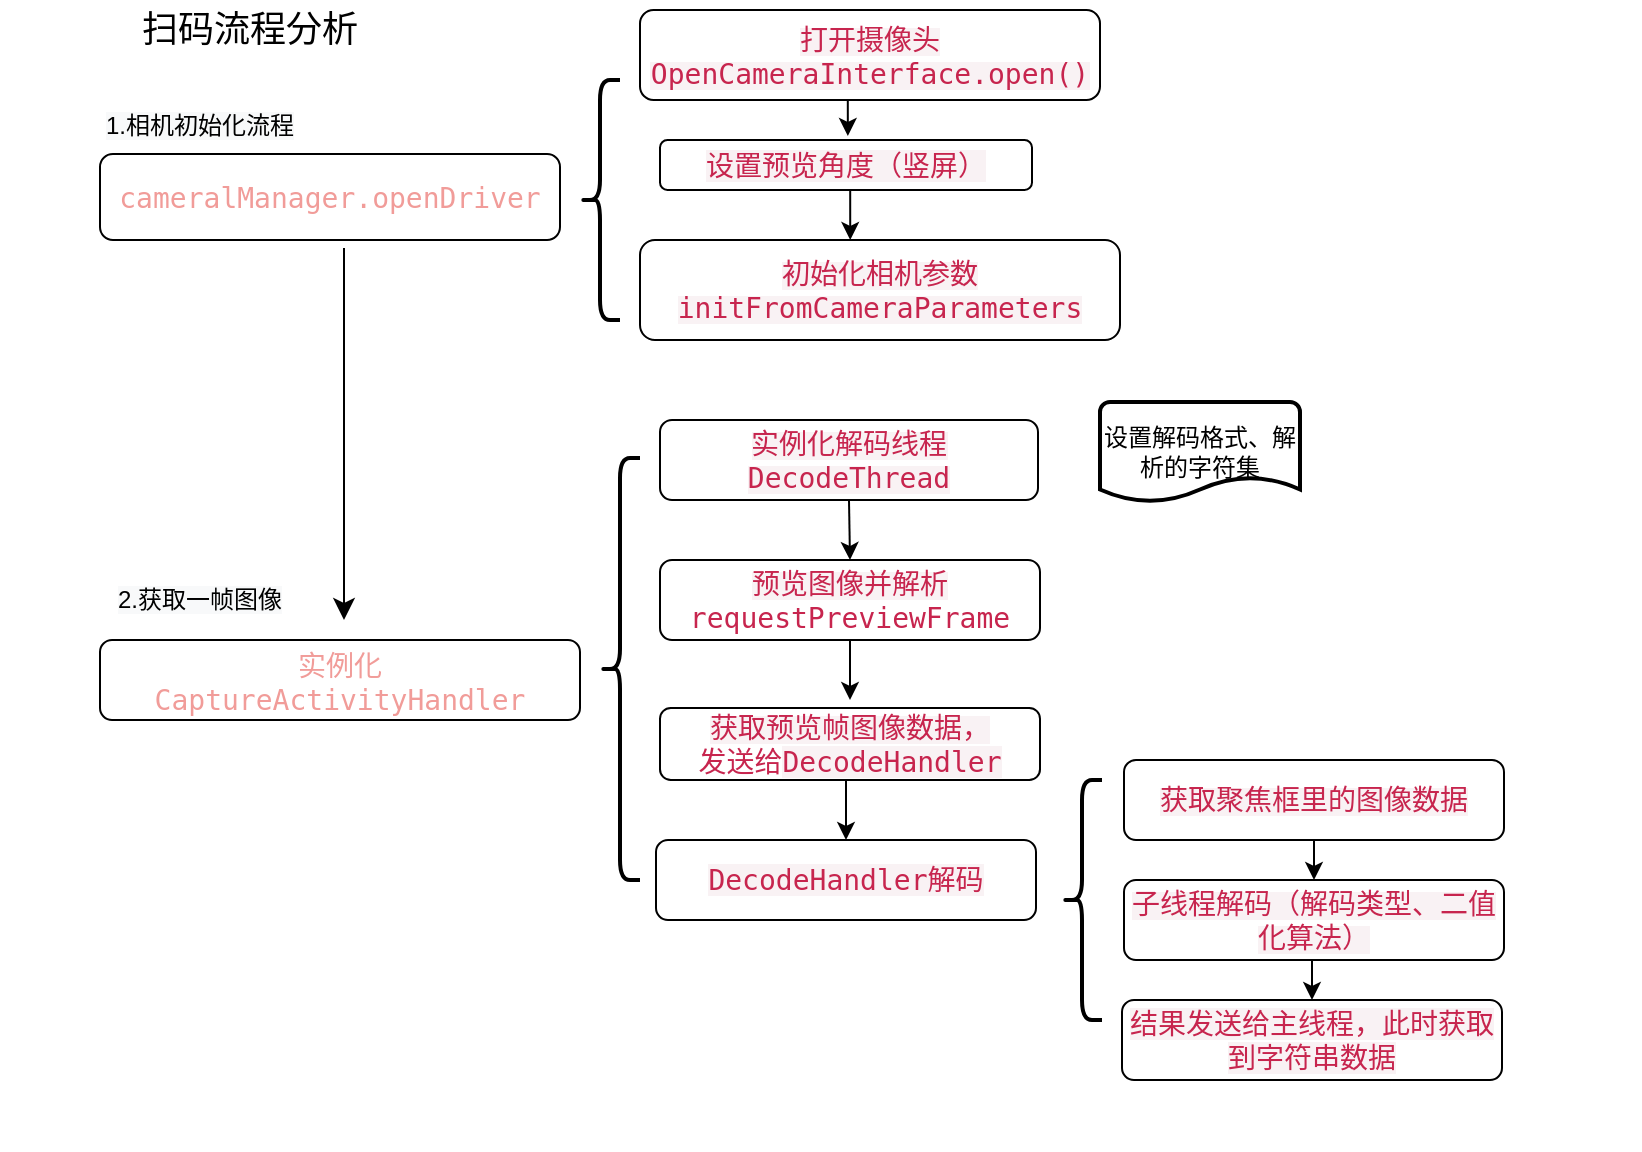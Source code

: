 <mxfile version="13.6.2" type="github">
  <diagram id="C5RBs43oDa-KdzZeNtuy" name="Page-1">
    <mxGraphModel dx="1773" dy="523" grid="1" gridSize="10" guides="1" tooltips="1" connect="1" arrows="1" fold="1" page="1" pageScale="1" pageWidth="827" pageHeight="1169" background="#ffffff" math="0" shadow="0">
      <root>
        <mxCell id="WIyWlLk6GJQsqaUBKTNV-0" />
        <mxCell id="WIyWlLk6GJQsqaUBKTNV-1" parent="WIyWlLk6GJQsqaUBKTNV-0" />
        <mxCell id="WIyWlLk6GJQsqaUBKTNV-7" value="&lt;font color=&quot;#f19c99&quot;&gt;&lt;span class=&quot;token punctuation&quot; style=&quot;box-sizing: border-box ; outline: 0px ; margin: 0px ; padding: 0px ; font-family: &amp;#34;source code pro&amp;#34; , &amp;#34;dejavu sans mono&amp;#34; , &amp;#34;ubuntu mono&amp;#34; , &amp;#34;anonymous pro&amp;#34; , &amp;#34;droid sans mono&amp;#34; , &amp;#34;menlo&amp;#34; , &amp;#34;monaco&amp;#34; , &amp;#34;consolas&amp;#34; , &amp;#34;inconsolata&amp;#34; , &amp;#34;courier&amp;#34; , monospace , &amp;#34;pingfang sc&amp;#34; , &amp;#34;microsoft yahei&amp;#34; , sans-serif ; font-size: 14px ; overflow-wrap: break-word ; font-stretch: normal ; line-height: normal&quot;&gt;cameralManager.&lt;/span&gt;&lt;span class=&quot;token function&quot; style=&quot;box-sizing: border-box ; outline: 0px ; margin: 0px ; padding: 0px ; font-family: &amp;#34;source code pro&amp;#34; , &amp;#34;dejavu sans mono&amp;#34; , &amp;#34;ubuntu mono&amp;#34; , &amp;#34;anonymous pro&amp;#34; , &amp;#34;droid sans mono&amp;#34; , &amp;#34;menlo&amp;#34; , &amp;#34;monaco&amp;#34; , &amp;#34;consolas&amp;#34; , &amp;#34;inconsolata&amp;#34; , &amp;#34;courier&amp;#34; , monospace , &amp;#34;pingfang sc&amp;#34; , &amp;#34;microsoft yahei&amp;#34; , sans-serif ; font-size: 14px ; overflow-wrap: break-word ; font-stretch: normal ; line-height: normal&quot;&gt;openDriver&lt;/span&gt;&lt;/font&gt;" style="rounded=1;whiteSpace=wrap;html=1;fontSize=12;glass=0;strokeWidth=1;shadow=0;" parent="WIyWlLk6GJQsqaUBKTNV-1" vertex="1">
          <mxGeometry x="40" y="97" width="230" height="43" as="geometry" />
        </mxCell>
        <mxCell id="TI4Sm9KQDW-ezL8yFI-L-0" value="" style="rounded=0;html=1;jettySize=auto;orthogonalLoop=1;fontSize=11;endArrow=classic;endFill=1;endSize=8;strokeWidth=1;shadow=0;labelBackgroundColor=none;edgeStyle=orthogonalEdgeStyle;" edge="1" parent="WIyWlLk6GJQsqaUBKTNV-1">
          <mxGeometry relative="1" as="geometry">
            <mxPoint x="162" y="144" as="sourcePoint" />
            <mxPoint x="162" y="330" as="targetPoint" />
          </mxGeometry>
        </mxCell>
        <mxCell id="TI4Sm9KQDW-ezL8yFI-L-29" style="edgeStyle=orthogonalEdgeStyle;rounded=0;orthogonalLoop=1;jettySize=auto;html=1;exitX=0.5;exitY=1;exitDx=0;exitDy=0;entryX=0.548;entryY=-0.08;entryDx=0;entryDy=0;entryPerimeter=0;endArrow=classic;endFill=1;" edge="1" parent="WIyWlLk6GJQsqaUBKTNV-1">
          <mxGeometry relative="1" as="geometry">
            <mxPoint x="417" y="70" as="sourcePoint" />
            <mxPoint x="413.928" y="88" as="targetPoint" />
          </mxGeometry>
        </mxCell>
        <mxCell id="TI4Sm9KQDW-ezL8yFI-L-2" value="&lt;span style=&quot;background-color: rgb(249 , 242 , 244)&quot;&gt;&lt;font color=&quot;#c7254e&quot; face=&quot;source code pro, dejavu sans mono, ubuntu mono, anonymous pro, droid sans mono, menlo, monaco, consolas, inconsolata, courier, monospace, pingfang sc, microsoft yahei, sans-serif&quot;&gt;&lt;span style=&quot;font-size: 14px&quot;&gt;打开摄像头OpenCameraInterface.open()&lt;/span&gt;&lt;/font&gt;&lt;/span&gt;&lt;span style=&quot;color: rgba(0 , 0 , 0 , 0) ; font-family: monospace ; font-size: 0px&quot;&gt;%3CmxGraphModel%3E%3Croot%3E%3CmxCell%20id%3D%220%22%2F%3E%3CmxCell%20id%3D%221%22%20parent%3D%220%22%2F%3E%3CmxCell%20id%3D%222%22%20value%3D%22%26lt%3Bspan%20style%3D%26quot%3Bcolor%3A%20rgb(199%20%2C%2037%20%2C%2078)%20%3B%20font-family%3A%20%26amp%3B%2334%3Bsource%20code%20pro%26amp%3B%2334%3B%20%2C%20%26amp%3B%2334%3Bdejavu%20sans%20mono%26amp%3B%2334%3B%20%2C%20%26amp%3B%2334%3Bubuntu%20mono%26amp%3B%2334%3B%20%2C%20%26amp%3B%2334%3Banonymous%20pro%26amp%3B%2334%3B%20%2C%20%26amp%3B%2334%3Bdroid%20sans%20mono%26amp%3B%2334%3B%20%2C%20%26amp%3B%2334%3Bmenlo%26amp%3B%2334%3B%20%2C%20%26amp%3B%2334%3Bmonaco%26amp%3B%2334%3B%20%2C%20%26amp%3B%2334%3Bconsolas%26amp%3B%2334%3B%20%2C%20%26amp%3B%2334%3Binconsolata%26amp%3B%2334%3B%20%2C%20%26amp%3B%2334%3Bcourier%26amp%3B%2334%3B%20%2C%20monospace%20%2C%20%26amp%3B%2334%3Bpingfang%20sc%26amp%3B%2334%3B%20%2C%20%26amp%3B%2334%3Bmicrosoft%20yahei%26amp%3B%2334%3B%20%2C%20sans-serif%20%3B%20font-size%3A%2014px%20%3B%20background-color%3A%20rgb(249%20%2C%20242%20%2C%20244)%26quot%3B%26gt%3BinitCamera%26lt%3B%2Fspan%26gt%3B%22%20style%3D%22rounded%3D1%3BwhiteSpace%3Dwrap%3Bhtml%3D1%3BfontSize%3D12%3Bglass%3D0%3BstrokeWidth%3D1%3Bshadow%3D0%3B%22%20vertex%3D%221%22%20parent%3D%221%22%3E%3CmxGeometry%20x%3D%22160%22%20y%3D%2280%22%20width%3D%22120%22%20height%3D%2240%22%20as%3D%22geometry%22%2F%3E%3C%2FmxCell%3E%3C%2Froot%3E%3C%2FmxGraphModel%3&lt;/span&gt;&lt;span style=&quot;color: rgb(199 , 37 , 78) ; font-family: &amp;#34;source code pro&amp;#34; , &amp;#34;dejavu sans mono&amp;#34; , &amp;#34;ubuntu mono&amp;#34; , &amp;#34;anonymous pro&amp;#34; , &amp;#34;droid sans mono&amp;#34; , &amp;#34;menlo&amp;#34; , &amp;#34;monaco&amp;#34; , &amp;#34;consolas&amp;#34; , &amp;#34;inconsolata&amp;#34; , &amp;#34;courier&amp;#34; , monospace , &amp;#34;pingfang sc&amp;#34; , &amp;#34;microsoft yahei&amp;#34; , sans-serif ; font-size: 14px ; background-color: rgb(249 , 242 , 244)&quot;&gt;&lt;br&gt;&lt;/span&gt;" style="rounded=1;whiteSpace=wrap;html=1;fontSize=12;glass=0;strokeWidth=1;shadow=0;" vertex="1" parent="WIyWlLk6GJQsqaUBKTNV-1">
          <mxGeometry x="310" y="25" width="230" height="45" as="geometry" />
        </mxCell>
        <mxCell id="TI4Sm9KQDW-ezL8yFI-L-30" style="edgeStyle=orthogonalEdgeStyle;rounded=0;orthogonalLoop=1;jettySize=auto;html=1;exitX=0.5;exitY=1;exitDx=0;exitDy=0;entryX=0.438;entryY=0;entryDx=0;entryDy=0;entryPerimeter=0;endArrow=classic;endFill=1;" edge="1" parent="WIyWlLk6GJQsqaUBKTNV-1" source="TI4Sm9KQDW-ezL8yFI-L-3" target="TI4Sm9KQDW-ezL8yFI-L-4">
          <mxGeometry relative="1" as="geometry" />
        </mxCell>
        <mxCell id="TI4Sm9KQDW-ezL8yFI-L-3" value="&lt;span style=&quot;color: rgb(199 , 37 , 78) ; font-family: &amp;#34;source code pro&amp;#34; , &amp;#34;dejavu sans mono&amp;#34; , &amp;#34;ubuntu mono&amp;#34; , &amp;#34;anonymous pro&amp;#34; , &amp;#34;droid sans mono&amp;#34; , &amp;#34;menlo&amp;#34; , &amp;#34;monaco&amp;#34; , &amp;#34;consolas&amp;#34; , &amp;#34;inconsolata&amp;#34; , &amp;#34;courier&amp;#34; , monospace , &amp;#34;pingfang sc&amp;#34; , &amp;#34;microsoft yahei&amp;#34; , sans-serif ; font-size: 14px ; background-color: rgb(249 , 242 , 244)&quot;&gt;设置预览角度（竖屏）&lt;br&gt;&lt;/span&gt;" style="rounded=1;whiteSpace=wrap;html=1;fontSize=12;glass=0;strokeWidth=1;shadow=0;" vertex="1" parent="WIyWlLk6GJQsqaUBKTNV-1">
          <mxGeometry x="320" y="90" width="186" height="25" as="geometry" />
        </mxCell>
        <mxCell id="TI4Sm9KQDW-ezL8yFI-L-4" value="&lt;span style=&quot;background-color: rgb(249 , 242 , 244)&quot;&gt;&lt;font color=&quot;#c7254e&quot; face=&quot;source code pro, dejavu sans mono, ubuntu mono, anonymous pro, droid sans mono, menlo, monaco, consolas, inconsolata, courier, monospace, pingfang sc, microsoft yahei, sans-serif&quot;&gt;&lt;span style=&quot;font-size: 14px&quot;&gt;初始化相机参数initFromCameraParameters&lt;/span&gt;&lt;/font&gt;&lt;br&gt;&lt;/span&gt;" style="rounded=1;whiteSpace=wrap;html=1;fontSize=12;glass=0;strokeWidth=1;shadow=0;" vertex="1" parent="WIyWlLk6GJQsqaUBKTNV-1">
          <mxGeometry x="310" y="140" width="240" height="50" as="geometry" />
        </mxCell>
        <mxCell id="TI4Sm9KQDW-ezL8yFI-L-35" style="edgeStyle=orthogonalEdgeStyle;rounded=0;orthogonalLoop=1;jettySize=auto;html=1;exitX=0.5;exitY=1;exitDx=0;exitDy=0;entryX=0.5;entryY=0;entryDx=0;entryDy=0;endArrow=classic;endFill=1;" edge="1" parent="WIyWlLk6GJQsqaUBKTNV-1" source="TI4Sm9KQDW-ezL8yFI-L-7" target="TI4Sm9KQDW-ezL8yFI-L-10">
          <mxGeometry relative="1" as="geometry" />
        </mxCell>
        <mxCell id="TI4Sm9KQDW-ezL8yFI-L-7" value="&lt;span style=&quot;background-color: rgb(249 , 242 , 244)&quot;&gt;&lt;font color=&quot;#c7254e&quot; face=&quot;source code pro, dejavu sans mono, ubuntu mono, anonymous pro, droid sans mono, menlo, monaco, consolas, inconsolata, courier, monospace, pingfang sc, microsoft yahei, sans-serif&quot;&gt;&lt;span style=&quot;font-size: 14px&quot;&gt;实例化解码线程&lt;br&gt;&lt;/span&gt;&lt;span style=&quot;font-size: 14px&quot;&gt;DecodeThread&lt;/span&gt;&lt;/font&gt;&lt;br&gt;&lt;/span&gt;" style="rounded=1;whiteSpace=wrap;html=1;fontSize=12;glass=0;strokeWidth=1;shadow=0;" vertex="1" parent="WIyWlLk6GJQsqaUBKTNV-1">
          <mxGeometry x="320" y="230" width="189" height="40" as="geometry" />
        </mxCell>
        <mxCell id="TI4Sm9KQDW-ezL8yFI-L-36" style="edgeStyle=orthogonalEdgeStyle;rounded=0;orthogonalLoop=1;jettySize=auto;html=1;exitX=0.5;exitY=1;exitDx=0;exitDy=0;endArrow=classic;endFill=1;" edge="1" parent="WIyWlLk6GJQsqaUBKTNV-1" source="TI4Sm9KQDW-ezL8yFI-L-10">
          <mxGeometry relative="1" as="geometry">
            <mxPoint x="415" y="370" as="targetPoint" />
          </mxGeometry>
        </mxCell>
        <mxCell id="TI4Sm9KQDW-ezL8yFI-L-10" value="&lt;span style=&quot;background-color: rgb(249 , 242 , 244)&quot;&gt;&lt;font color=&quot;#c7254e&quot; face=&quot;source code pro, dejavu sans mono, ubuntu mono, anonymous pro, droid sans mono, menlo, monaco, consolas, inconsolata, courier, monospace, pingfang sc, microsoft yahei, sans-serif&quot;&gt;&lt;span style=&quot;font-size: 14px&quot;&gt;预览图像并解析&lt;br&gt;&lt;/span&gt;&lt;/font&gt;&lt;/span&gt;&lt;font color=&quot;#c7254e&quot; face=&quot;source code pro, dejavu sans mono, ubuntu mono, anonymous pro, droid sans mono, menlo, monaco, consolas, inconsolata, courier, monospace, pingfang sc, microsoft yahei, sans-serif&quot;&gt;&lt;span style=&quot;font-size: 14px&quot;&gt;requestPreviewFrame&lt;/span&gt;&lt;/font&gt;" style="rounded=1;whiteSpace=wrap;html=1;fontSize=12;glass=0;strokeWidth=1;shadow=0;" vertex="1" parent="WIyWlLk6GJQsqaUBKTNV-1">
          <mxGeometry x="320" y="300" width="190" height="40" as="geometry" />
        </mxCell>
        <mxCell id="TI4Sm9KQDW-ezL8yFI-L-12" value="设置解码格式、解析的字符集&lt;br&gt;" style="strokeWidth=2;html=1;shape=mxgraph.flowchart.document2;whiteSpace=wrap;size=0.25;" vertex="1" parent="WIyWlLk6GJQsqaUBKTNV-1">
          <mxGeometry x="540" y="221" width="100" height="50" as="geometry" />
        </mxCell>
        <mxCell id="TI4Sm9KQDW-ezL8yFI-L-38" style="edgeStyle=orthogonalEdgeStyle;rounded=0;orthogonalLoop=1;jettySize=auto;html=1;exitX=0.5;exitY=1;exitDx=0;exitDy=0;entryX=0.5;entryY=0;entryDx=0;entryDy=0;endArrow=classic;endFill=1;" edge="1" parent="WIyWlLk6GJQsqaUBKTNV-1" source="TI4Sm9KQDW-ezL8yFI-L-14" target="TI4Sm9KQDW-ezL8yFI-L-26">
          <mxGeometry relative="1" as="geometry" />
        </mxCell>
        <mxCell id="TI4Sm9KQDW-ezL8yFI-L-14" value="&lt;span style=&quot;background-color: rgb(249 , 242 , 244)&quot;&gt;&lt;font color=&quot;#c7254e&quot; face=&quot;source code pro, dejavu sans mono, ubuntu mono, anonymous pro, droid sans mono, menlo, monaco, consolas, inconsolata, courier, monospace, pingfang sc, microsoft yahei, sans-serif&quot;&gt;&lt;span style=&quot;font-size: 14px&quot;&gt;获取预览帧图像数据，&lt;/span&gt;&lt;br&gt;&lt;/font&gt;&lt;/span&gt;&lt;font color=&quot;#c7254e&quot; face=&quot;source code pro, dejavu sans mono, ubuntu mono, anonymous pro, droid sans mono, menlo, monaco, consolas, inconsolata, courier, monospace, pingfang sc, microsoft yahei, sans-serif&quot;&gt;&lt;span style=&quot;font-size: 14px&quot;&gt;发送给&lt;/span&gt;&lt;/font&gt;&lt;span style=&quot;color: rgb(199 , 37 , 78) ; font-family: &amp;#34;source code pro&amp;#34; , &amp;#34;dejavu sans mono&amp;#34; , &amp;#34;ubuntu mono&amp;#34; , &amp;#34;anonymous pro&amp;#34; , &amp;#34;droid sans mono&amp;#34; , &amp;#34;menlo&amp;#34; , &amp;#34;monaco&amp;#34; , &amp;#34;consolas&amp;#34; , &amp;#34;inconsolata&amp;#34; , &amp;#34;courier&amp;#34; , monospace , &amp;#34;pingfang sc&amp;#34; , &amp;#34;microsoft yahei&amp;#34; , sans-serif ; font-size: 14px ; background-color: rgb(249 , 242 , 244)&quot;&gt;DecodeHandler&lt;/span&gt;" style="rounded=1;whiteSpace=wrap;html=1;fontSize=12;glass=0;strokeWidth=1;shadow=0;" vertex="1" parent="WIyWlLk6GJQsqaUBKTNV-1">
          <mxGeometry x="320" y="374" width="190" height="36" as="geometry" />
        </mxCell>
        <mxCell id="TI4Sm9KQDW-ezL8yFI-L-39" style="edgeStyle=orthogonalEdgeStyle;rounded=0;orthogonalLoop=1;jettySize=auto;html=1;exitX=0.5;exitY=1;exitDx=0;exitDy=0;entryX=0.5;entryY=0;entryDx=0;entryDy=0;endArrow=classic;endFill=1;" edge="1" parent="WIyWlLk6GJQsqaUBKTNV-1" source="TI4Sm9KQDW-ezL8yFI-L-15" target="TI4Sm9KQDW-ezL8yFI-L-18">
          <mxGeometry relative="1" as="geometry" />
        </mxCell>
        <mxCell id="TI4Sm9KQDW-ezL8yFI-L-15" value="&lt;font color=&quot;#c7254e&quot; face=&quot;source code pro, dejavu sans mono, ubuntu mono, anonymous pro, droid sans mono, menlo, monaco, consolas, inconsolata, courier, monospace, pingfang sc, microsoft yahei, sans-serif&quot;&gt;&lt;span style=&quot;background-color: rgb(249 , 242 , 244)&quot;&gt;&lt;span style=&quot;font-size: 14px&quot;&gt;获取聚焦框里的图像数据&lt;/span&gt;&lt;br&gt;&lt;/span&gt;&lt;/font&gt;" style="rounded=1;whiteSpace=wrap;html=1;fontSize=12;glass=0;strokeWidth=1;shadow=0;" vertex="1" parent="WIyWlLk6GJQsqaUBKTNV-1">
          <mxGeometry x="552" y="400" width="190" height="40" as="geometry" />
        </mxCell>
        <mxCell id="TI4Sm9KQDW-ezL8yFI-L-17" value="&lt;font color=&quot;#c7254e&quot; face=&quot;source code pro, dejavu sans mono, ubuntu mono, anonymous pro, droid sans mono, menlo, monaco, consolas, inconsolata, courier, monospace, pingfang sc, microsoft yahei, sans-serif&quot;&gt;&lt;span style=&quot;font-size: 14px ; background-color: rgb(249 , 242 , 244)&quot;&gt;结果发送给主线程，此时获取到字符串数据&lt;/span&gt;&lt;/font&gt;" style="rounded=1;whiteSpace=wrap;html=1;fontSize=12;glass=0;strokeWidth=1;shadow=0;" vertex="1" parent="WIyWlLk6GJQsqaUBKTNV-1">
          <mxGeometry x="551" y="520" width="190" height="40" as="geometry" />
        </mxCell>
        <mxCell id="TI4Sm9KQDW-ezL8yFI-L-40" style="edgeStyle=orthogonalEdgeStyle;rounded=0;orthogonalLoop=1;jettySize=auto;html=1;exitX=0.5;exitY=1;exitDx=0;exitDy=0;entryX=0.5;entryY=0;entryDx=0;entryDy=0;endArrow=classic;endFill=1;" edge="1" parent="WIyWlLk6GJQsqaUBKTNV-1" source="TI4Sm9KQDW-ezL8yFI-L-18" target="TI4Sm9KQDW-ezL8yFI-L-17">
          <mxGeometry relative="1" as="geometry" />
        </mxCell>
        <mxCell id="TI4Sm9KQDW-ezL8yFI-L-18" value="&lt;font color=&quot;#c7254e&quot; face=&quot;source code pro, dejavu sans mono, ubuntu mono, anonymous pro, droid sans mono, menlo, monaco, consolas, inconsolata, courier, monospace, pingfang sc, microsoft yahei, sans-serif&quot;&gt;&lt;span style=&quot;background-color: rgb(249 , 242 , 244)&quot;&gt;&lt;span style=&quot;font-size: 14px&quot;&gt;子线程解码（解码类型、二值化算法）&lt;/span&gt;&lt;br&gt;&lt;/span&gt;&lt;/font&gt;" style="rounded=1;whiteSpace=wrap;html=1;fontSize=12;glass=0;strokeWidth=1;shadow=0;" vertex="1" parent="WIyWlLk6GJQsqaUBKTNV-1">
          <mxGeometry x="552" y="460" width="190" height="40" as="geometry" />
        </mxCell>
        <mxCell id="TI4Sm9KQDW-ezL8yFI-L-22" value="&lt;font style=&quot;font-size: 18px&quot;&gt;扫码流程分析&lt;/font&gt;" style="text;html=1;strokeColor=none;fillColor=none;align=center;verticalAlign=middle;whiteSpace=wrap;rounded=0;opacity=20;" vertex="1" parent="WIyWlLk6GJQsqaUBKTNV-1">
          <mxGeometry x="40" y="20" width="150" height="30" as="geometry" />
        </mxCell>
        <mxCell id="WIyWlLk6GJQsqaUBKTNV-11" value="&lt;font color=&quot;#f19c99&quot;&gt;&lt;span class=&quot;token keyword&quot; style=&quot;box-sizing: border-box ; outline: 0px ; margin: 0px ; padding: 0px ; font-family: &amp;#34;source code pro&amp;#34; , &amp;#34;dejavu sans mono&amp;#34; , &amp;#34;ubuntu mono&amp;#34; , &amp;#34;anonymous pro&amp;#34; , &amp;#34;droid sans mono&amp;#34; , &amp;#34;menlo&amp;#34; , &amp;#34;monaco&amp;#34; , &amp;#34;consolas&amp;#34; , &amp;#34;inconsolata&amp;#34; , &amp;#34;courier&amp;#34; , monospace , &amp;#34;pingfang sc&amp;#34; , &amp;#34;microsoft yahei&amp;#34; , sans-serif ; font-size: 14px ; overflow-wrap: break-word ; font-stretch: normal ; line-height: normal&quot;&gt;实例化&lt;br&gt;&lt;/span&gt;&lt;span class=&quot;token class-name&quot; style=&quot;box-sizing: border-box ; outline: 0px ; margin: 0px ; padding: 0px ; font-family: &amp;#34;source code pro&amp;#34; , &amp;#34;dejavu sans mono&amp;#34; , &amp;#34;ubuntu mono&amp;#34; , &amp;#34;anonymous pro&amp;#34; , &amp;#34;droid sans mono&amp;#34; , &amp;#34;menlo&amp;#34; , &amp;#34;monaco&amp;#34; , &amp;#34;consolas&amp;#34; , &amp;#34;inconsolata&amp;#34; , &amp;#34;courier&amp;#34; , monospace , &amp;#34;pingfang sc&amp;#34; , &amp;#34;microsoft yahei&amp;#34; , sans-serif ; font-size: 14px ; overflow-wrap: break-word ; font-stretch: normal ; line-height: normal&quot;&gt;CaptureActivityHandler&lt;/span&gt;&lt;/font&gt;" style="rounded=1;whiteSpace=wrap;html=1;fontSize=12;glass=0;strokeWidth=1;shadow=0;" parent="WIyWlLk6GJQsqaUBKTNV-1" vertex="1">
          <mxGeometry x="40" y="340" width="240" height="40" as="geometry" />
        </mxCell>
        <mxCell id="TI4Sm9KQDW-ezL8yFI-L-24" value="" style="shape=curlyBracket;whiteSpace=wrap;html=1;rounded=1;labelBackgroundColor=#ffffff;strokeWidth=2;fillColor=#000000;align=left;" vertex="1" parent="WIyWlLk6GJQsqaUBKTNV-1">
          <mxGeometry x="280" y="60" width="20" height="120" as="geometry" />
        </mxCell>
        <mxCell id="TI4Sm9KQDW-ezL8yFI-L-25" value="" style="shape=curlyBracket;whiteSpace=wrap;html=1;rounded=1;labelBackgroundColor=#ffffff;strokeWidth=2;fillColor=#000000;align=left;" vertex="1" parent="WIyWlLk6GJQsqaUBKTNV-1">
          <mxGeometry x="290" y="249" width="20" height="211" as="geometry" />
        </mxCell>
        <mxCell id="TI4Sm9KQDW-ezL8yFI-L-26" value="&lt;span style=&quot;color: rgb(199 , 37 , 78) ; font-family: &amp;#34;source code pro&amp;#34; , &amp;#34;dejavu sans mono&amp;#34; , &amp;#34;ubuntu mono&amp;#34; , &amp;#34;anonymous pro&amp;#34; , &amp;#34;droid sans mono&amp;#34; , &amp;#34;menlo&amp;#34; , &amp;#34;monaco&amp;#34; , &amp;#34;consolas&amp;#34; , &amp;#34;inconsolata&amp;#34; , &amp;#34;courier&amp;#34; , monospace , &amp;#34;pingfang sc&amp;#34; , &amp;#34;microsoft yahei&amp;#34; , sans-serif ; font-size: 14px ; background-color: rgb(249 , 242 , 244)&quot;&gt;DecodeHandler解码&lt;/span&gt;" style="rounded=1;whiteSpace=wrap;html=1;fontSize=12;glass=0;strokeWidth=1;shadow=0;" vertex="1" parent="WIyWlLk6GJQsqaUBKTNV-1">
          <mxGeometry x="318" y="440" width="190" height="40" as="geometry" />
        </mxCell>
        <mxCell id="TI4Sm9KQDW-ezL8yFI-L-32" value="&lt;span style=&quot;background-color: rgb(248 , 249 , 250)&quot;&gt;1.相机初始化流程&lt;/span&gt;" style="text;html=1;strokeColor=none;fillColor=none;align=center;verticalAlign=middle;whiteSpace=wrap;rounded=0;labelBackgroundColor=#ffffff;" vertex="1" parent="WIyWlLk6GJQsqaUBKTNV-1">
          <mxGeometry x="40" y="70" width="100" height="25" as="geometry" />
        </mxCell>
        <mxCell id="TI4Sm9KQDW-ezL8yFI-L-33" value="&lt;span style=&quot;background-color: rgb(248 , 249 , 250)&quot;&gt;2.获取一帧图像&lt;/span&gt;" style="text;html=1;strokeColor=none;fillColor=none;align=center;verticalAlign=middle;whiteSpace=wrap;rounded=0;labelBackgroundColor=#ffffff;" vertex="1" parent="WIyWlLk6GJQsqaUBKTNV-1">
          <mxGeometry x="40" y="309.5" width="100" height="21" as="geometry" />
        </mxCell>
        <mxCell id="TI4Sm9KQDW-ezL8yFI-L-34" value="" style="shape=curlyBracket;whiteSpace=wrap;html=1;rounded=1;labelBackgroundColor=#ffffff;strokeWidth=2;fillColor=#000000;align=left;" vertex="1" parent="WIyWlLk6GJQsqaUBKTNV-1">
          <mxGeometry x="521" y="410" width="20" height="120" as="geometry" />
        </mxCell>
        <mxCell id="TI4Sm9KQDW-ezL8yFI-L-43" value="&amp;nbsp; &amp;nbsp;&amp;nbsp;" style="text;html=1;strokeColor=none;fillColor=none;align=center;verticalAlign=middle;whiteSpace=wrap;rounded=0;labelBackgroundColor=#ffffff;" vertex="1" parent="WIyWlLk6GJQsqaUBKTNV-1">
          <mxGeometry x="770" y="530" width="40" height="20" as="geometry" />
        </mxCell>
        <mxCell id="TI4Sm9KQDW-ezL8yFI-L-44" value="&amp;nbsp; &amp;nbsp;&amp;nbsp;" style="text;html=1;strokeColor=none;fillColor=none;align=center;verticalAlign=middle;whiteSpace=wrap;rounded=0;labelBackgroundColor=#ffffff;" vertex="1" parent="WIyWlLk6GJQsqaUBKTNV-1">
          <mxGeometry x="640" y="575" width="40" height="20" as="geometry" />
        </mxCell>
        <mxCell id="TI4Sm9KQDW-ezL8yFI-L-45" value="&amp;nbsp; &amp;nbsp;&amp;nbsp;" style="text;html=1;strokeColor=none;fillColor=none;align=center;verticalAlign=middle;whiteSpace=wrap;rounded=0;labelBackgroundColor=#ffffff;" vertex="1" parent="WIyWlLk6GJQsqaUBKTNV-1">
          <mxGeometry x="-10" y="360" width="40" height="20" as="geometry" />
        </mxCell>
      </root>
    </mxGraphModel>
  </diagram>
</mxfile>
